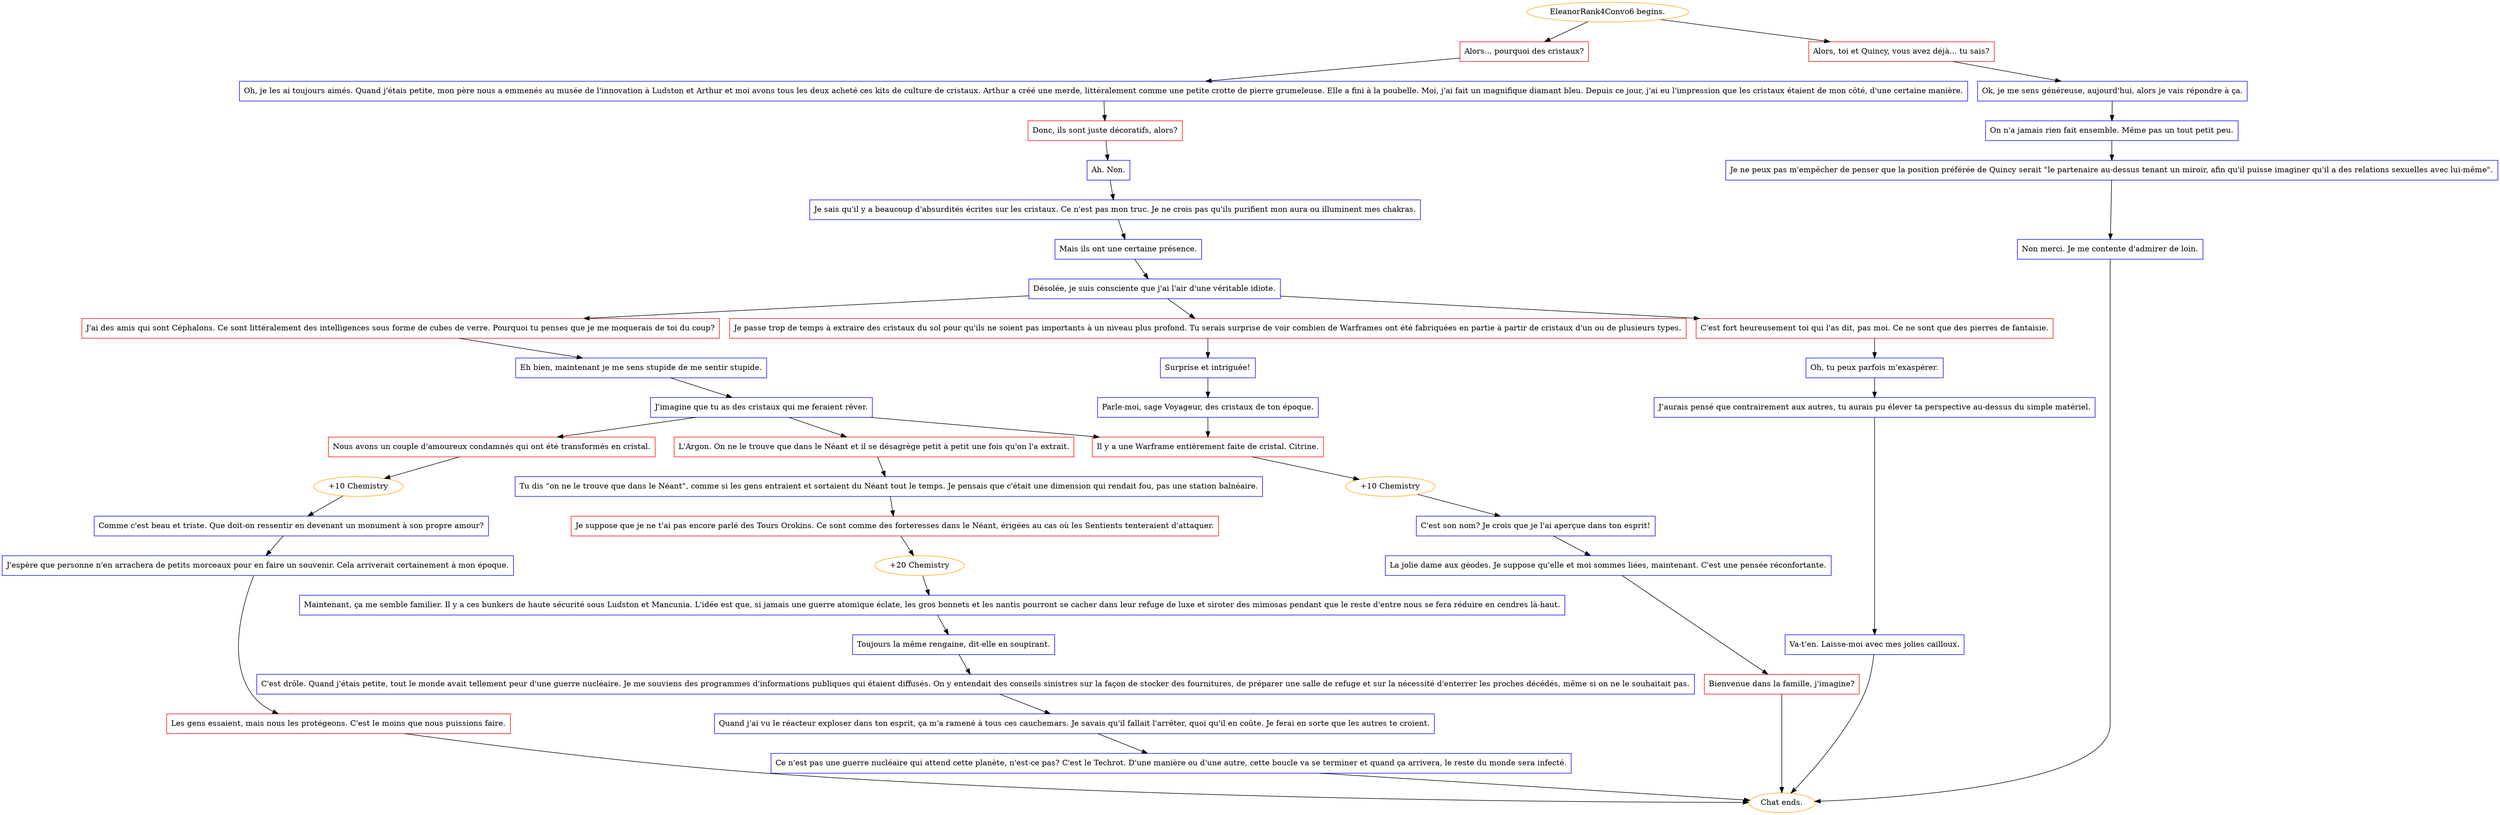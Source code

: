 digraph {
	"EleanorRank4Convo6 begins." [color=orange];
		"EleanorRank4Convo6 begins." -> j798874914;
		"EleanorRank4Convo6 begins." -> j1701814475;
	j798874914 [label="Alors... pourquoi des cristaux?",shape=box,color=red];
		j798874914 -> j2640682752;
	j1701814475 [label="Alors, toi et Quincy, vous avez déjà... tu sais?",shape=box,color=red];
		j1701814475 -> j740721506;
	j2640682752 [label="Oh, je les ai toujours aimés. Quand j'étais petite, mon père nous a emmenés au musée de l'innovation à Ludston et Arthur et moi avons tous les deux acheté ces kits de culture de cristaux. Arthur a créé une merde, littéralement comme une petite crotte de pierre grumeleuse. Elle a fini à la poubelle. Moi, j'ai fait un magnifique diamant bleu. Depuis ce jour, j'ai eu l'impression que les cristaux étaient de mon côté, d'une certaine manière.",shape=box,color=blue];
		j2640682752 -> j1986853910;
	j740721506 [label="Ok, je me sens généreuse, aujourd'hui, alors je vais répondre à ça.",shape=box,color=blue];
		j740721506 -> j1663121783;
	j1986853910 [label="Donc, ils sont juste décoratifs, alors?",shape=box,color=red];
		j1986853910 -> j1010328553;
	j1663121783 [label="On n'a jamais rien fait ensemble. Même pas un tout petit peu.",shape=box,color=blue];
		j1663121783 -> j916985277;
	j1010328553 [label="Ah. Non.",shape=box,color=blue];
		j1010328553 -> j2957697239;
	j916985277 [label="Je ne peux pas m'empêcher de penser que la position préférée de Quincy serait \"le partenaire au-dessus tenant un miroir, afin qu'il puisse imaginer qu'il a des relations sexuelles avec lui-même\".",shape=box,color=blue];
		j916985277 -> j252953869;
	j2957697239 [label="Je sais qu'il y a beaucoup d'absurdités écrites sur les cristaux. Ce n'est pas mon truc. Je ne crois pas qu'ils purifient mon aura ou illuminent mes chakras.",shape=box,color=blue];
		j2957697239 -> j2610912348;
	j252953869 [label="Non merci. Je me contente d'admirer de loin.",shape=box,color=blue];
		j252953869 -> "Chat ends.";
	j2610912348 [label="Mais ils ont une certaine présence.",shape=box,color=blue];
		j2610912348 -> j1679735966;
	"Chat ends." [color=orange];
	j1679735966 [label="Désolée, je suis consciente que j'ai l'air d'une véritable idiote.",shape=box,color=blue];
		j1679735966 -> j1233614916;
		j1679735966 -> j268350942;
		j1679735966 -> j915229529;
	j1233614916 [label="C'est fort heureusement toi qui l'as dit, pas moi. Ce ne sont que des pierres de fantaisie.",shape=box,color=red];
		j1233614916 -> j3734724106;
	j268350942 [label="J'ai des amis qui sont Céphalons. Ce sont littéralement des intelligences sous forme de cubes de verre. Pourquoi tu penses que je me moquerais de toi du coup?",shape=box,color=red];
		j268350942 -> j160331357;
	j915229529 [label="Je passe trop de temps à extraire des cristaux du sol pour qu'ils ne soient pas importants à un niveau plus profond. Tu serais surprise de voir combien de Warframes ont été fabriquées en partie à partir de cristaux d'un ou de plusieurs types.",shape=box,color=red];
		j915229529 -> j2709313864;
	j3734724106 [label="Oh, tu peux parfois m'exaspérer.",shape=box,color=blue];
		j3734724106 -> j2019926314;
	j160331357 [label="Eh bien, maintenant je me sens stupide de me sentir stupide.",shape=box,color=blue];
		j160331357 -> j290358403;
	j2709313864 [label="Surprise et intriguée!",shape=box,color=blue];
		j2709313864 -> j4039576366;
	j2019926314 [label="J’aurais pensé que contrairement aux autres, tu aurais pu élever ta perspective au-dessus du simple matériel.",shape=box,color=blue];
		j2019926314 -> j4191528199;
	j290358403 [label="J'imagine que tu as des cristaux qui me feraient rêver.",shape=box,color=blue];
		j290358403 -> j1857318753;
		j290358403 -> j3832287272;
		j290358403 -> j4083211793;
	j4039576366 [label="Parle-moi, sage Voyageur, des cristaux de ton époque.",shape=box,color=blue];
		j4039576366 -> j3832287272;
	j4191528199 [label="Va-t'en. Laisse-moi avec mes jolies cailloux.",shape=box,color=blue];
		j4191528199 -> "Chat ends.";
	j1857318753 [label="L'Argon. On ne le trouve que dans le Néant et il se désagrège petit à petit une fois qu'on l'a extrait.",shape=box,color=red];
		j1857318753 -> j1084347167;
	j3832287272 [label="Il y a une Warframe entièrement faite de cristal. Citrine.",shape=box,color=red];
		j3832287272 -> j2732082303;
	j4083211793 [label="Nous avons un couple d'amoureux condamnés qui ont été transformés en cristal.",shape=box,color=red];
		j4083211793 -> j4285128612;
	j1084347167 [label="Tu dis \"on ne le trouve que dans le Néant\", comme si les gens entraient et sortaient du Néant tout le temps. Je pensais que c'était une dimension qui rendait fou, pas une station balnéaire.",shape=box,color=blue];
		j1084347167 -> j2124141358;
	j2732082303 [label="+10 Chemistry",color=orange];
		j2732082303 -> j1729876339;
	j4285128612 [label="+10 Chemistry",color=orange];
		j4285128612 -> j155523940;
	j2124141358 [label="Je suppose que je ne t'ai pas encore parlé des Tours Orokins. Ce sont comme des forteresses dans le Néant, érigées au cas où les Sentients tenteraient d'attaquer.",shape=box,color=red];
		j2124141358 -> j3996829196;
	j1729876339 [label="C'est son nom? Je crois que je l'ai aperçue dans ton esprit!",shape=box,color=blue];
		j1729876339 -> j3730757804;
	j155523940 [label="Comme c'est beau et triste. Que doit-on ressentir en devenant un monument à son propre amour?",shape=box,color=blue];
		j155523940 -> j1958609962;
	j3996829196 [label="+20 Chemistry",color=orange];
		j3996829196 -> j947561525;
	j3730757804 [label="La jolie dame aux géodes. Je suppose qu'elle et moi sommes liées, maintenant. C'est une pensée réconfortante.",shape=box,color=blue];
		j3730757804 -> j2214356641;
	j1958609962 [label="J'espère que personne n'en arrachera de petits morceaux pour en faire un souvenir. Cela arriverait certainement à mon époque.",shape=box,color=blue];
		j1958609962 -> j192396013;
	j947561525 [label="Maintenant, ça me semble familier. Il y a ces bunkers de haute sécurité sous Ludston et Mancunia. L'idée est que, si jamais une guerre atomique éclate, les gros bonnets et les nantis pourront se cacher dans leur refuge de luxe et siroter des mimosas pendant que le reste d'entre nous se fera réduire en cendres là-haut.",shape=box,color=blue];
		j947561525 -> j3690384440;
	j2214356641 [label="Bienvenue dans la famille, j'imagine?",shape=box,color=red];
		j2214356641 -> "Chat ends.";
	j192396013 [label="Les gens essaient, mais nous les protégeons. C'est le moins que nous puissions faire.",shape=box,color=red];
		j192396013 -> "Chat ends.";
	j3690384440 [label="Toujours la même rengaine, dit-elle en soupirant.",shape=box,color=blue];
		j3690384440 -> j577312983;
	j577312983 [label="C'est drôle. Quand j'étais petite, tout le monde avait tellement peur d'une guerre nucléaire. Je me souviens des programmes d'informations publiques qui étaient diffusés. On y entendait des conseils sinistres sur la façon de stocker des fournitures, de préparer une salle de refuge et sur la nécessité d'enterrer les proches décédés, même si on ne le souhaitait pas.",shape=box,color=blue];
		j577312983 -> j3089585805;
	j3089585805 [label="Quand j'ai vu le réacteur exploser dans ton esprit, ça m'a ramené à tous ces cauchemars. Je savais qu'il fallait l'arrêter, quoi qu'il en coûte. Je ferai en sorte que les autres te croient.",shape=box,color=blue];
		j3089585805 -> j3518271969;
	j3518271969 [label="Ce n'est pas une guerre nucléaire qui attend cette planète, n'est-ce pas? C'est le Techrot. D'une manière ou d'une autre, cette boucle va se terminer et quand ça arrivera, le reste du monde sera infecté.",shape=box,color=blue];
		j3518271969 -> "Chat ends.";
}